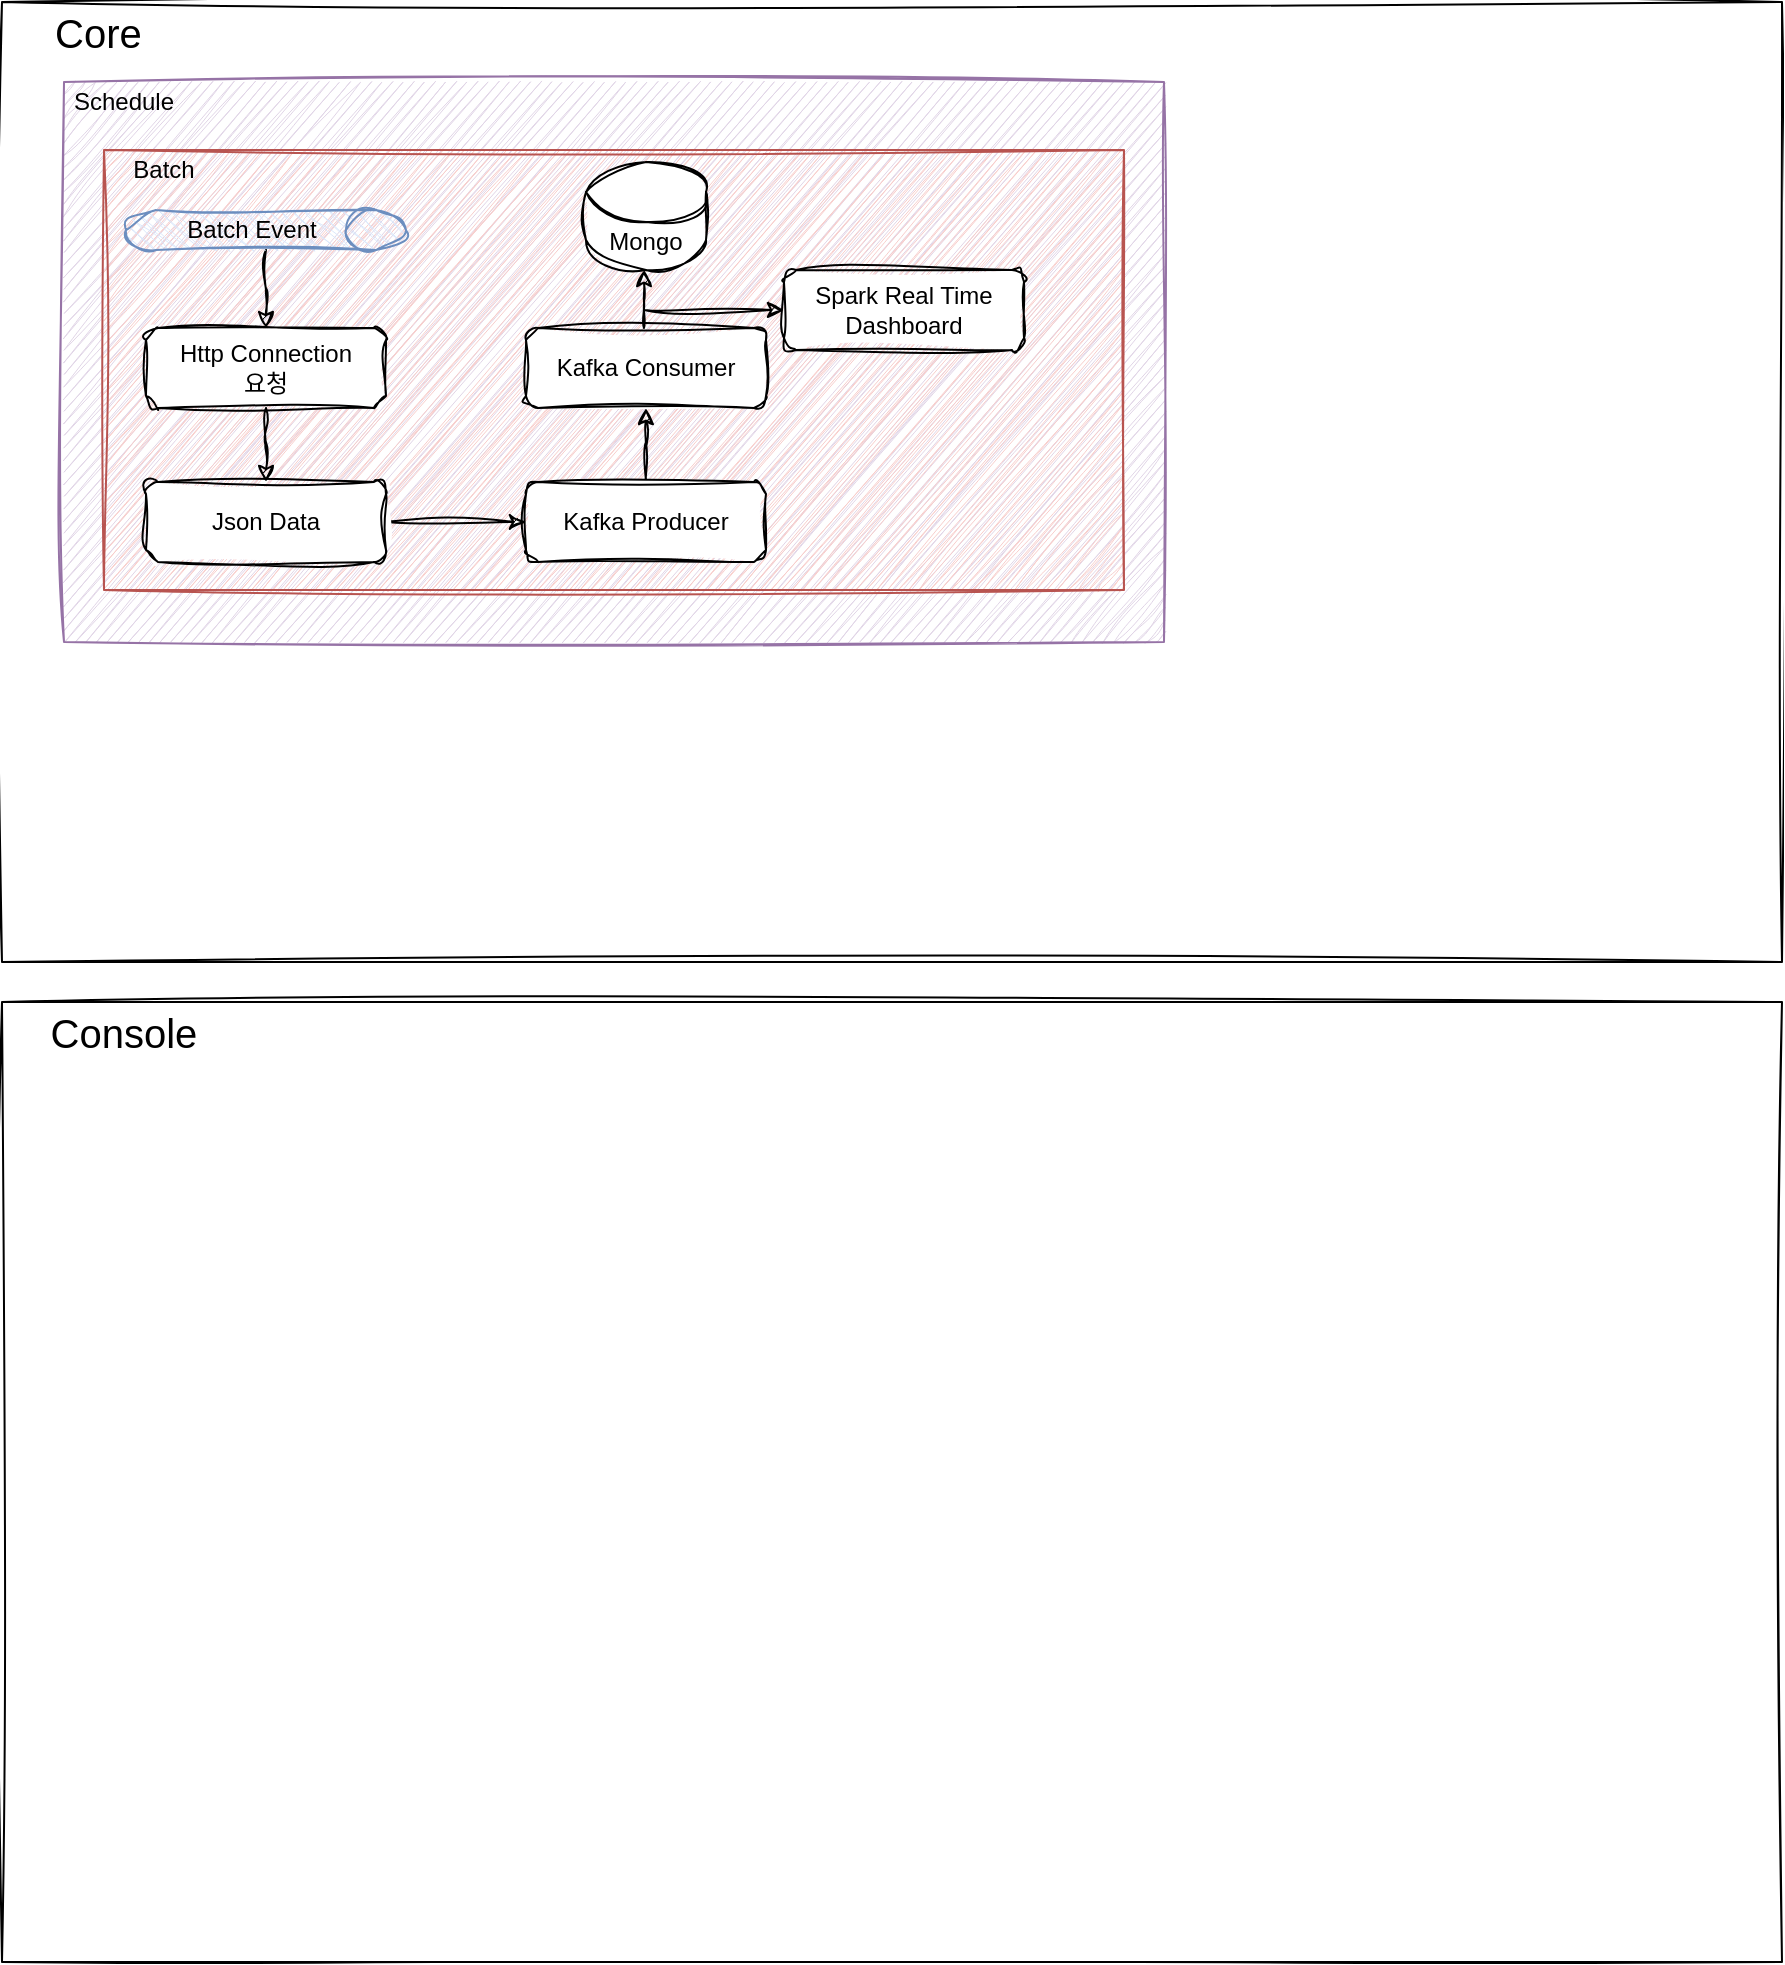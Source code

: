 <mxfile version="21.7.2" type="github">
  <diagram id="C5RBs43oDa-KdzZeNtuy" name="Page-1">
    <mxGraphModel dx="2901" dy="1110" grid="1" gridSize="10" guides="1" tooltips="1" connect="1" arrows="1" fold="1" page="1" pageScale="1" pageWidth="827" pageHeight="1169" math="0" shadow="0">
      <root>
        <mxCell id="WIyWlLk6GJQsqaUBKTNV-0" />
        <mxCell id="WIyWlLk6GJQsqaUBKTNV-1" parent="WIyWlLk6GJQsqaUBKTNV-0" />
        <mxCell id="Ej2ZJ5dRe7RWiWZ61lz6-0" value="" style="rounded=0;whiteSpace=wrap;html=1;sketch=1;curveFitting=1;jiggle=2;" parent="WIyWlLk6GJQsqaUBKTNV-1" vertex="1">
          <mxGeometry x="-31" y="40" width="890" height="480" as="geometry" />
        </mxCell>
        <mxCell id="Ej2ZJ5dRe7RWiWZ61lz6-28" value="" style="rounded=0;whiteSpace=wrap;html=1;fillColor=#e1d5e7;strokeColor=#9673a6;glass=0;shadow=0;sketch=1;curveFitting=1;jiggle=2;" parent="WIyWlLk6GJQsqaUBKTNV-1" vertex="1">
          <mxGeometry y="80" width="550" height="280" as="geometry" />
        </mxCell>
        <mxCell id="Ej2ZJ5dRe7RWiWZ61lz6-11" value="" style="rounded=0;whiteSpace=wrap;html=1;fillColor=#f8cecc;strokeColor=#b85450;sketch=1;curveFitting=1;jiggle=2;" parent="WIyWlLk6GJQsqaUBKTNV-1" vertex="1">
          <mxGeometry x="20" y="114" width="510" height="220" as="geometry" />
        </mxCell>
        <mxCell id="Ej2ZJ5dRe7RWiWZ61lz6-1" value="&lt;font style=&quot;font-size: 20px;&quot;&gt;Core&amp;nbsp;&lt;/font&gt;" style="text;html=1;strokeColor=none;fillColor=none;align=center;verticalAlign=middle;whiteSpace=wrap;rounded=0;" parent="WIyWlLk6GJQsqaUBKTNV-1" vertex="1">
          <mxGeometry x="-20" y="40" width="80" height="30" as="geometry" />
        </mxCell>
        <mxCell id="ZdJ8CydNvx8ROQ2hmb3w-4" style="edgeStyle=orthogonalEdgeStyle;rounded=0;orthogonalLoop=1;jettySize=auto;html=1;entryX=0.5;entryY=1;entryDx=0;entryDy=0;sketch=1;curveFitting=1;jiggle=2;" parent="WIyWlLk6GJQsqaUBKTNV-1" source="Ej2ZJ5dRe7RWiWZ61lz6-5" target="Ej2ZJ5dRe7RWiWZ61lz6-7" edge="1">
          <mxGeometry relative="1" as="geometry" />
        </mxCell>
        <mxCell id="Ej2ZJ5dRe7RWiWZ61lz6-5" value="Kafka Producer" style="rounded=1;whiteSpace=wrap;html=1;fontSize=12;glass=0;strokeWidth=1;shadow=0;sketch=1;curveFitting=1;jiggle=2;" parent="WIyWlLk6GJQsqaUBKTNV-1" vertex="1">
          <mxGeometry x="231" y="280" width="120" height="40" as="geometry" />
        </mxCell>
        <mxCell id="ZdJ8CydNvx8ROQ2hmb3w-5" style="edgeStyle=orthogonalEdgeStyle;rounded=0;orthogonalLoop=1;jettySize=auto;html=1;sketch=1;curveFitting=1;jiggle=2;" parent="WIyWlLk6GJQsqaUBKTNV-1" source="Ej2ZJ5dRe7RWiWZ61lz6-7" edge="1">
          <mxGeometry relative="1" as="geometry">
            <Array as="points">
              <mxPoint x="290" y="190" />
              <mxPoint x="290" y="190" />
            </Array>
            <mxPoint x="290" y="174" as="targetPoint" />
          </mxGeometry>
        </mxCell>
        <mxCell id="Ej2ZJ5dRe7RWiWZ61lz6-7" value="Kafka Consumer" style="rounded=1;whiteSpace=wrap;html=1;fontSize=12;glass=0;strokeWidth=1;shadow=0;sketch=1;curveFitting=1;jiggle=2;" parent="WIyWlLk6GJQsqaUBKTNV-1" vertex="1">
          <mxGeometry x="231" y="203" width="120" height="40" as="geometry" />
        </mxCell>
        <mxCell id="Ej2ZJ5dRe7RWiWZ61lz6-12" value="Batch" style="text;html=1;strokeColor=none;fillColor=none;align=center;verticalAlign=middle;whiteSpace=wrap;rounded=0;" parent="WIyWlLk6GJQsqaUBKTNV-1" vertex="1">
          <mxGeometry x="20" y="114" width="60" height="20" as="geometry" />
        </mxCell>
        <mxCell id="Ej2ZJ5dRe7RWiWZ61lz6-35" style="edgeStyle=orthogonalEdgeStyle;rounded=0;orthogonalLoop=1;jettySize=auto;html=1;sketch=1;curveFitting=1;jiggle=2;" parent="WIyWlLk6GJQsqaUBKTNV-1" source="Ej2ZJ5dRe7RWiWZ61lz6-21" target="Ej2ZJ5dRe7RWiWZ61lz6-33" edge="1">
          <mxGeometry relative="1" as="geometry" />
        </mxCell>
        <mxCell id="Ej2ZJ5dRe7RWiWZ61lz6-21" value="Http Connection&lt;br&gt;요청" style="rounded=1;whiteSpace=wrap;html=1;fontSize=12;glass=0;strokeWidth=1;shadow=0;sketch=1;curveFitting=1;jiggle=2;" parent="WIyWlLk6GJQsqaUBKTNV-1" vertex="1">
          <mxGeometry x="41" y="203" width="120" height="40" as="geometry" />
        </mxCell>
        <mxCell id="Ej2ZJ5dRe7RWiWZ61lz6-37" style="edgeStyle=orthogonalEdgeStyle;rounded=0;orthogonalLoop=1;jettySize=auto;html=1;entryX=0;entryY=0.5;entryDx=0;entryDy=0;sketch=1;curveFitting=1;jiggle=2;exitX=1;exitY=0.5;exitDx=0;exitDy=0;" parent="WIyWlLk6GJQsqaUBKTNV-1" source="Ej2ZJ5dRe7RWiWZ61lz6-33" target="Ej2ZJ5dRe7RWiWZ61lz6-5" edge="1">
          <mxGeometry relative="1" as="geometry">
            <mxPoint x="351" y="285.034" as="sourcePoint" />
          </mxGeometry>
        </mxCell>
        <mxCell id="Ej2ZJ5dRe7RWiWZ61lz6-29" value="Schedule" style="text;html=1;align=center;verticalAlign=middle;whiteSpace=wrap;rounded=0;shadow=0;glass=0;sketch=1;curveFitting=1;jiggle=2;" parent="WIyWlLk6GJQsqaUBKTNV-1" vertex="1">
          <mxGeometry y="80" width="60" height="20" as="geometry" />
        </mxCell>
        <mxCell id="Ej2ZJ5dRe7RWiWZ61lz6-33" value="Json Data" style="rounded=1;whiteSpace=wrap;html=1;fontSize=12;glass=0;strokeWidth=1;shadow=0;sketch=1;curveFitting=1;jiggle=2;" parent="WIyWlLk6GJQsqaUBKTNV-1" vertex="1">
          <mxGeometry x="41" y="280" width="120" height="40" as="geometry" />
        </mxCell>
        <mxCell id="ZdJ8CydNvx8ROQ2hmb3w-2" style="edgeStyle=orthogonalEdgeStyle;rounded=0;orthogonalLoop=1;jettySize=auto;html=1;entryX=0.5;entryY=0;entryDx=0;entryDy=0;sketch=1;curveFitting=1;jiggle=2;" parent="WIyWlLk6GJQsqaUBKTNV-1" source="ZdJ8CydNvx8ROQ2hmb3w-0" target="Ej2ZJ5dRe7RWiWZ61lz6-21" edge="1">
          <mxGeometry relative="1" as="geometry" />
        </mxCell>
        <mxCell id="ZdJ8CydNvx8ROQ2hmb3w-0" value="Batch Event" style="shape=cylinder3;whiteSpace=wrap;html=1;boundedLbl=1;backgroundOutline=1;size=15;direction=south;fillColor=#dae8fc;strokeColor=#6c8ebf;sketch=1;curveFitting=1;jiggle=2;" parent="WIyWlLk6GJQsqaUBKTNV-1" vertex="1">
          <mxGeometry x="31" y="144" width="140" height="20" as="geometry" />
        </mxCell>
        <mxCell id="4jyuMvls2FIqYxRur5Rw-3" value="Spark Real Time Dashboard" style="rounded=1;whiteSpace=wrap;html=1;fontSize=12;glass=0;strokeWidth=1;shadow=0;sketch=1;curveFitting=1;jiggle=2;" parent="WIyWlLk6GJQsqaUBKTNV-1" vertex="1">
          <mxGeometry x="360" y="174" width="120" height="40" as="geometry" />
        </mxCell>
        <mxCell id="4jyuMvls2FIqYxRur5Rw-5" value="" style="endArrow=classic;html=1;rounded=0;sketch=1;curveFitting=1;jiggle=2;" parent="WIyWlLk6GJQsqaUBKTNV-1" target="4jyuMvls2FIqYxRur5Rw-3" edge="1">
          <mxGeometry width="50" height="50" relative="1" as="geometry">
            <mxPoint x="290" y="194" as="sourcePoint" />
            <mxPoint x="340" y="144" as="targetPoint" />
          </mxGeometry>
        </mxCell>
        <mxCell id="4jyuMvls2FIqYxRur5Rw-6" value="" style="rounded=0;whiteSpace=wrap;html=1;sketch=1;curveFitting=1;jiggle=2;" parent="WIyWlLk6GJQsqaUBKTNV-1" vertex="1">
          <mxGeometry x="-31" y="540" width="890" height="480" as="geometry" />
        </mxCell>
        <mxCell id="4jyuMvls2FIqYxRur5Rw-7" value="&lt;font style=&quot;font-size: 20px;&quot;&gt;Console&lt;/font&gt;" style="text;html=1;strokeColor=none;fillColor=none;align=center;verticalAlign=middle;whiteSpace=wrap;rounded=0;" parent="WIyWlLk6GJQsqaUBKTNV-1" vertex="1">
          <mxGeometry x="-10" y="540" width="80" height="30" as="geometry" />
        </mxCell>
        <mxCell id="dU3OxeECDIwcLIIHzpWQ-0" value="Mongo" style="shape=cylinder3;whiteSpace=wrap;html=1;boundedLbl=1;backgroundOutline=1;size=15;shadow=0;sketch=1;curveFitting=1;jiggle=2;" vertex="1" parent="WIyWlLk6GJQsqaUBKTNV-1">
          <mxGeometry x="261" y="120" width="60" height="54" as="geometry" />
        </mxCell>
      </root>
    </mxGraphModel>
  </diagram>
</mxfile>
